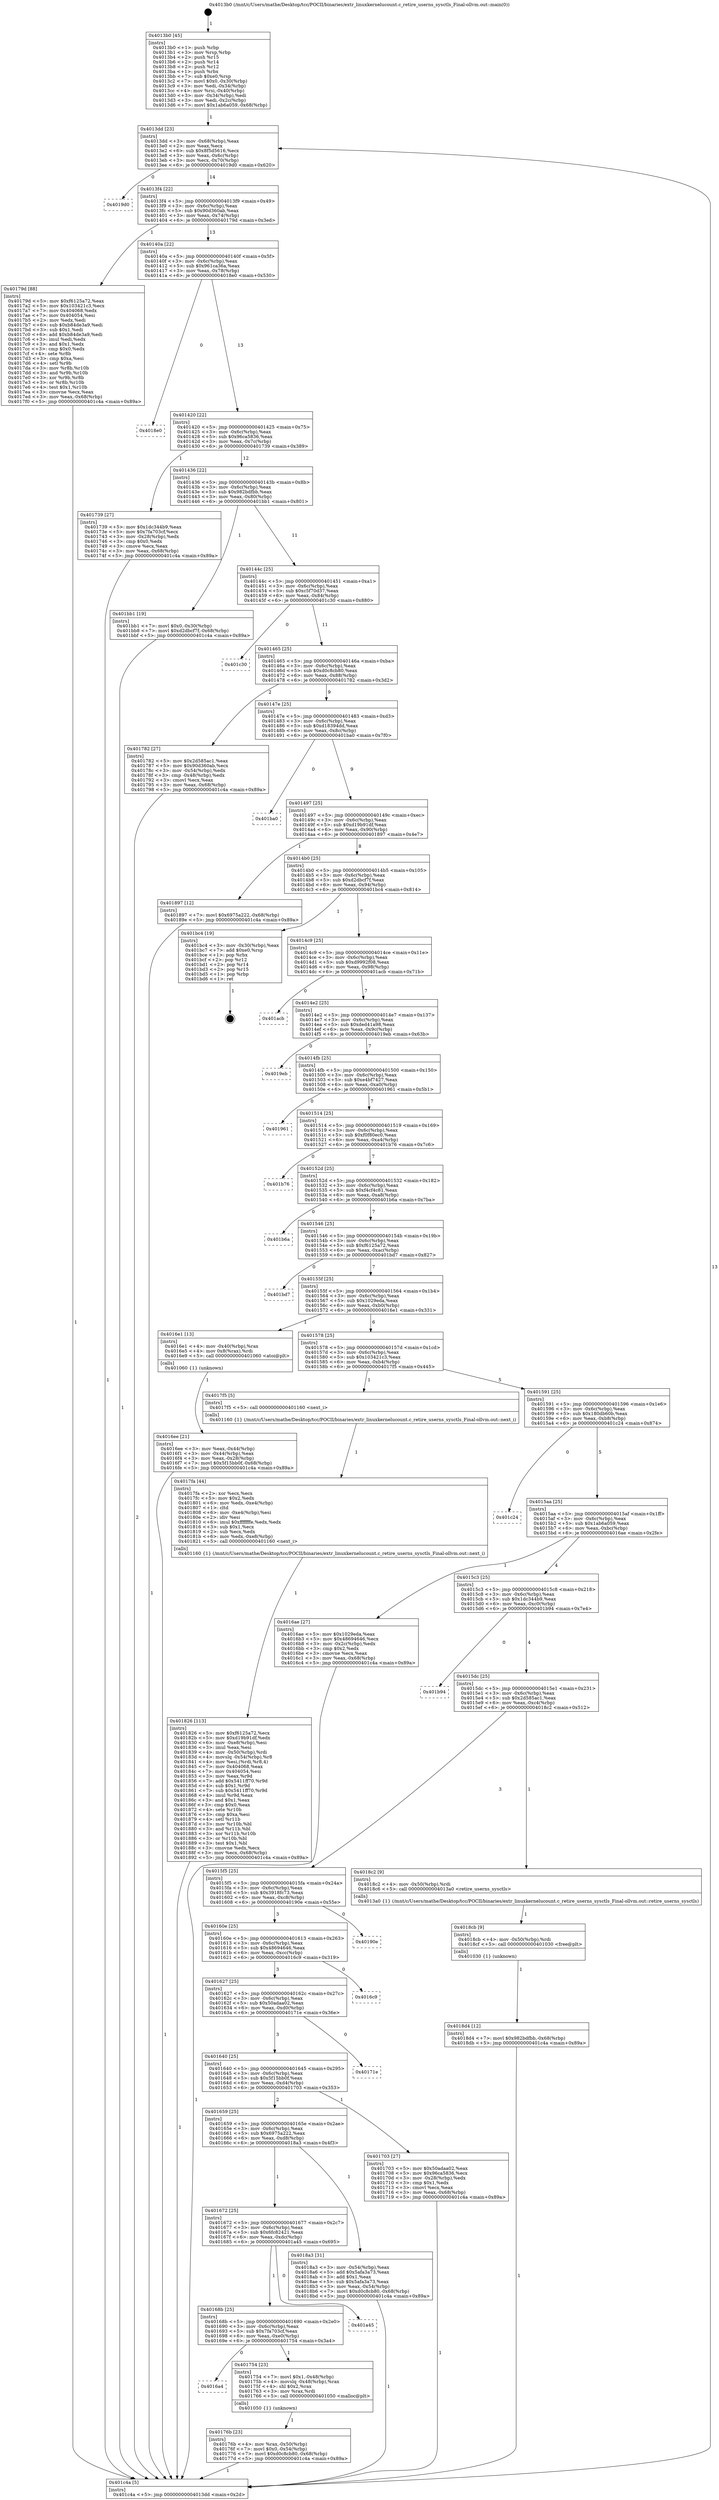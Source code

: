 digraph "0x4013b0" {
  label = "0x4013b0 (/mnt/c/Users/mathe/Desktop/tcc/POCII/binaries/extr_linuxkernelucount.c_retire_userns_sysctls_Final-ollvm.out::main(0))"
  labelloc = "t"
  node[shape=record]

  Entry [label="",width=0.3,height=0.3,shape=circle,fillcolor=black,style=filled]
  "0x4013dd" [label="{
     0x4013dd [23]\l
     | [instrs]\l
     &nbsp;&nbsp;0x4013dd \<+3\>: mov -0x68(%rbp),%eax\l
     &nbsp;&nbsp;0x4013e0 \<+2\>: mov %eax,%ecx\l
     &nbsp;&nbsp;0x4013e2 \<+6\>: sub $0x8f5d5616,%ecx\l
     &nbsp;&nbsp;0x4013e8 \<+3\>: mov %eax,-0x6c(%rbp)\l
     &nbsp;&nbsp;0x4013eb \<+3\>: mov %ecx,-0x70(%rbp)\l
     &nbsp;&nbsp;0x4013ee \<+6\>: je 00000000004019d0 \<main+0x620\>\l
  }"]
  "0x4019d0" [label="{
     0x4019d0\l
  }", style=dashed]
  "0x4013f4" [label="{
     0x4013f4 [22]\l
     | [instrs]\l
     &nbsp;&nbsp;0x4013f4 \<+5\>: jmp 00000000004013f9 \<main+0x49\>\l
     &nbsp;&nbsp;0x4013f9 \<+3\>: mov -0x6c(%rbp),%eax\l
     &nbsp;&nbsp;0x4013fc \<+5\>: sub $0x90d360ab,%eax\l
     &nbsp;&nbsp;0x401401 \<+3\>: mov %eax,-0x74(%rbp)\l
     &nbsp;&nbsp;0x401404 \<+6\>: je 000000000040179d \<main+0x3ed\>\l
  }"]
  Exit [label="",width=0.3,height=0.3,shape=circle,fillcolor=black,style=filled,peripheries=2]
  "0x40179d" [label="{
     0x40179d [88]\l
     | [instrs]\l
     &nbsp;&nbsp;0x40179d \<+5\>: mov $0xf6125a72,%eax\l
     &nbsp;&nbsp;0x4017a2 \<+5\>: mov $0x103421c3,%ecx\l
     &nbsp;&nbsp;0x4017a7 \<+7\>: mov 0x404068,%edx\l
     &nbsp;&nbsp;0x4017ae \<+7\>: mov 0x404054,%esi\l
     &nbsp;&nbsp;0x4017b5 \<+2\>: mov %edx,%edi\l
     &nbsp;&nbsp;0x4017b7 \<+6\>: sub $0xb84de3a9,%edi\l
     &nbsp;&nbsp;0x4017bd \<+3\>: sub $0x1,%edi\l
     &nbsp;&nbsp;0x4017c0 \<+6\>: add $0xb84de3a9,%edi\l
     &nbsp;&nbsp;0x4017c6 \<+3\>: imul %edi,%edx\l
     &nbsp;&nbsp;0x4017c9 \<+3\>: and $0x1,%edx\l
     &nbsp;&nbsp;0x4017cc \<+3\>: cmp $0x0,%edx\l
     &nbsp;&nbsp;0x4017cf \<+4\>: sete %r8b\l
     &nbsp;&nbsp;0x4017d3 \<+3\>: cmp $0xa,%esi\l
     &nbsp;&nbsp;0x4017d6 \<+4\>: setl %r9b\l
     &nbsp;&nbsp;0x4017da \<+3\>: mov %r8b,%r10b\l
     &nbsp;&nbsp;0x4017dd \<+3\>: and %r9b,%r10b\l
     &nbsp;&nbsp;0x4017e0 \<+3\>: xor %r9b,%r8b\l
     &nbsp;&nbsp;0x4017e3 \<+3\>: or %r8b,%r10b\l
     &nbsp;&nbsp;0x4017e6 \<+4\>: test $0x1,%r10b\l
     &nbsp;&nbsp;0x4017ea \<+3\>: cmovne %ecx,%eax\l
     &nbsp;&nbsp;0x4017ed \<+3\>: mov %eax,-0x68(%rbp)\l
     &nbsp;&nbsp;0x4017f0 \<+5\>: jmp 0000000000401c4a \<main+0x89a\>\l
  }"]
  "0x40140a" [label="{
     0x40140a [22]\l
     | [instrs]\l
     &nbsp;&nbsp;0x40140a \<+5\>: jmp 000000000040140f \<main+0x5f\>\l
     &nbsp;&nbsp;0x40140f \<+3\>: mov -0x6c(%rbp),%eax\l
     &nbsp;&nbsp;0x401412 \<+5\>: sub $0x961ca36a,%eax\l
     &nbsp;&nbsp;0x401417 \<+3\>: mov %eax,-0x78(%rbp)\l
     &nbsp;&nbsp;0x40141a \<+6\>: je 00000000004018e0 \<main+0x530\>\l
  }"]
  "0x4018d4" [label="{
     0x4018d4 [12]\l
     | [instrs]\l
     &nbsp;&nbsp;0x4018d4 \<+7\>: movl $0x982bdfbb,-0x68(%rbp)\l
     &nbsp;&nbsp;0x4018db \<+5\>: jmp 0000000000401c4a \<main+0x89a\>\l
  }"]
  "0x4018e0" [label="{
     0x4018e0\l
  }", style=dashed]
  "0x401420" [label="{
     0x401420 [22]\l
     | [instrs]\l
     &nbsp;&nbsp;0x401420 \<+5\>: jmp 0000000000401425 \<main+0x75\>\l
     &nbsp;&nbsp;0x401425 \<+3\>: mov -0x6c(%rbp),%eax\l
     &nbsp;&nbsp;0x401428 \<+5\>: sub $0x96ca5836,%eax\l
     &nbsp;&nbsp;0x40142d \<+3\>: mov %eax,-0x7c(%rbp)\l
     &nbsp;&nbsp;0x401430 \<+6\>: je 0000000000401739 \<main+0x389\>\l
  }"]
  "0x4018cb" [label="{
     0x4018cb [9]\l
     | [instrs]\l
     &nbsp;&nbsp;0x4018cb \<+4\>: mov -0x50(%rbp),%rdi\l
     &nbsp;&nbsp;0x4018cf \<+5\>: call 0000000000401030 \<free@plt\>\l
     | [calls]\l
     &nbsp;&nbsp;0x401030 \{1\} (unknown)\l
  }"]
  "0x401739" [label="{
     0x401739 [27]\l
     | [instrs]\l
     &nbsp;&nbsp;0x401739 \<+5\>: mov $0x1dc344b9,%eax\l
     &nbsp;&nbsp;0x40173e \<+5\>: mov $0x7fa703cf,%ecx\l
     &nbsp;&nbsp;0x401743 \<+3\>: mov -0x28(%rbp),%edx\l
     &nbsp;&nbsp;0x401746 \<+3\>: cmp $0x0,%edx\l
     &nbsp;&nbsp;0x401749 \<+3\>: cmove %ecx,%eax\l
     &nbsp;&nbsp;0x40174c \<+3\>: mov %eax,-0x68(%rbp)\l
     &nbsp;&nbsp;0x40174f \<+5\>: jmp 0000000000401c4a \<main+0x89a\>\l
  }"]
  "0x401436" [label="{
     0x401436 [22]\l
     | [instrs]\l
     &nbsp;&nbsp;0x401436 \<+5\>: jmp 000000000040143b \<main+0x8b\>\l
     &nbsp;&nbsp;0x40143b \<+3\>: mov -0x6c(%rbp),%eax\l
     &nbsp;&nbsp;0x40143e \<+5\>: sub $0x982bdfbb,%eax\l
     &nbsp;&nbsp;0x401443 \<+3\>: mov %eax,-0x80(%rbp)\l
     &nbsp;&nbsp;0x401446 \<+6\>: je 0000000000401bb1 \<main+0x801\>\l
  }"]
  "0x401826" [label="{
     0x401826 [113]\l
     | [instrs]\l
     &nbsp;&nbsp;0x401826 \<+5\>: mov $0xf6125a72,%ecx\l
     &nbsp;&nbsp;0x40182b \<+5\>: mov $0xd19b91df,%edx\l
     &nbsp;&nbsp;0x401830 \<+6\>: mov -0xe8(%rbp),%esi\l
     &nbsp;&nbsp;0x401836 \<+3\>: imul %eax,%esi\l
     &nbsp;&nbsp;0x401839 \<+4\>: mov -0x50(%rbp),%rdi\l
     &nbsp;&nbsp;0x40183d \<+4\>: movslq -0x54(%rbp),%r8\l
     &nbsp;&nbsp;0x401841 \<+4\>: mov %esi,(%rdi,%r8,4)\l
     &nbsp;&nbsp;0x401845 \<+7\>: mov 0x404068,%eax\l
     &nbsp;&nbsp;0x40184c \<+7\>: mov 0x404054,%esi\l
     &nbsp;&nbsp;0x401853 \<+3\>: mov %eax,%r9d\l
     &nbsp;&nbsp;0x401856 \<+7\>: add $0x5411ff70,%r9d\l
     &nbsp;&nbsp;0x40185d \<+4\>: sub $0x1,%r9d\l
     &nbsp;&nbsp;0x401861 \<+7\>: sub $0x5411ff70,%r9d\l
     &nbsp;&nbsp;0x401868 \<+4\>: imul %r9d,%eax\l
     &nbsp;&nbsp;0x40186c \<+3\>: and $0x1,%eax\l
     &nbsp;&nbsp;0x40186f \<+3\>: cmp $0x0,%eax\l
     &nbsp;&nbsp;0x401872 \<+4\>: sete %r10b\l
     &nbsp;&nbsp;0x401876 \<+3\>: cmp $0xa,%esi\l
     &nbsp;&nbsp;0x401879 \<+4\>: setl %r11b\l
     &nbsp;&nbsp;0x40187d \<+3\>: mov %r10b,%bl\l
     &nbsp;&nbsp;0x401880 \<+3\>: and %r11b,%bl\l
     &nbsp;&nbsp;0x401883 \<+3\>: xor %r11b,%r10b\l
     &nbsp;&nbsp;0x401886 \<+3\>: or %r10b,%bl\l
     &nbsp;&nbsp;0x401889 \<+3\>: test $0x1,%bl\l
     &nbsp;&nbsp;0x40188c \<+3\>: cmovne %edx,%ecx\l
     &nbsp;&nbsp;0x40188f \<+3\>: mov %ecx,-0x68(%rbp)\l
     &nbsp;&nbsp;0x401892 \<+5\>: jmp 0000000000401c4a \<main+0x89a\>\l
  }"]
  "0x401bb1" [label="{
     0x401bb1 [19]\l
     | [instrs]\l
     &nbsp;&nbsp;0x401bb1 \<+7\>: movl $0x0,-0x30(%rbp)\l
     &nbsp;&nbsp;0x401bb8 \<+7\>: movl $0xd2dbcf7f,-0x68(%rbp)\l
     &nbsp;&nbsp;0x401bbf \<+5\>: jmp 0000000000401c4a \<main+0x89a\>\l
  }"]
  "0x40144c" [label="{
     0x40144c [25]\l
     | [instrs]\l
     &nbsp;&nbsp;0x40144c \<+5\>: jmp 0000000000401451 \<main+0xa1\>\l
     &nbsp;&nbsp;0x401451 \<+3\>: mov -0x6c(%rbp),%eax\l
     &nbsp;&nbsp;0x401454 \<+5\>: sub $0xc5f70d37,%eax\l
     &nbsp;&nbsp;0x401459 \<+6\>: mov %eax,-0x84(%rbp)\l
     &nbsp;&nbsp;0x40145f \<+6\>: je 0000000000401c30 \<main+0x880\>\l
  }"]
  "0x4017fa" [label="{
     0x4017fa [44]\l
     | [instrs]\l
     &nbsp;&nbsp;0x4017fa \<+2\>: xor %ecx,%ecx\l
     &nbsp;&nbsp;0x4017fc \<+5\>: mov $0x2,%edx\l
     &nbsp;&nbsp;0x401801 \<+6\>: mov %edx,-0xe4(%rbp)\l
     &nbsp;&nbsp;0x401807 \<+1\>: cltd\l
     &nbsp;&nbsp;0x401808 \<+6\>: mov -0xe4(%rbp),%esi\l
     &nbsp;&nbsp;0x40180e \<+2\>: idiv %esi\l
     &nbsp;&nbsp;0x401810 \<+6\>: imul $0xfffffffe,%edx,%edx\l
     &nbsp;&nbsp;0x401816 \<+3\>: sub $0x1,%ecx\l
     &nbsp;&nbsp;0x401819 \<+2\>: sub %ecx,%edx\l
     &nbsp;&nbsp;0x40181b \<+6\>: mov %edx,-0xe8(%rbp)\l
     &nbsp;&nbsp;0x401821 \<+5\>: call 0000000000401160 \<next_i\>\l
     | [calls]\l
     &nbsp;&nbsp;0x401160 \{1\} (/mnt/c/Users/mathe/Desktop/tcc/POCII/binaries/extr_linuxkernelucount.c_retire_userns_sysctls_Final-ollvm.out::next_i)\l
  }"]
  "0x401c30" [label="{
     0x401c30\l
  }", style=dashed]
  "0x401465" [label="{
     0x401465 [25]\l
     | [instrs]\l
     &nbsp;&nbsp;0x401465 \<+5\>: jmp 000000000040146a \<main+0xba\>\l
     &nbsp;&nbsp;0x40146a \<+3\>: mov -0x6c(%rbp),%eax\l
     &nbsp;&nbsp;0x40146d \<+5\>: sub $0xd0c8cb80,%eax\l
     &nbsp;&nbsp;0x401472 \<+6\>: mov %eax,-0x88(%rbp)\l
     &nbsp;&nbsp;0x401478 \<+6\>: je 0000000000401782 \<main+0x3d2\>\l
  }"]
  "0x40176b" [label="{
     0x40176b [23]\l
     | [instrs]\l
     &nbsp;&nbsp;0x40176b \<+4\>: mov %rax,-0x50(%rbp)\l
     &nbsp;&nbsp;0x40176f \<+7\>: movl $0x0,-0x54(%rbp)\l
     &nbsp;&nbsp;0x401776 \<+7\>: movl $0xd0c8cb80,-0x68(%rbp)\l
     &nbsp;&nbsp;0x40177d \<+5\>: jmp 0000000000401c4a \<main+0x89a\>\l
  }"]
  "0x401782" [label="{
     0x401782 [27]\l
     | [instrs]\l
     &nbsp;&nbsp;0x401782 \<+5\>: mov $0x2d585ac1,%eax\l
     &nbsp;&nbsp;0x401787 \<+5\>: mov $0x90d360ab,%ecx\l
     &nbsp;&nbsp;0x40178c \<+3\>: mov -0x54(%rbp),%edx\l
     &nbsp;&nbsp;0x40178f \<+3\>: cmp -0x48(%rbp),%edx\l
     &nbsp;&nbsp;0x401792 \<+3\>: cmovl %ecx,%eax\l
     &nbsp;&nbsp;0x401795 \<+3\>: mov %eax,-0x68(%rbp)\l
     &nbsp;&nbsp;0x401798 \<+5\>: jmp 0000000000401c4a \<main+0x89a\>\l
  }"]
  "0x40147e" [label="{
     0x40147e [25]\l
     | [instrs]\l
     &nbsp;&nbsp;0x40147e \<+5\>: jmp 0000000000401483 \<main+0xd3\>\l
     &nbsp;&nbsp;0x401483 \<+3\>: mov -0x6c(%rbp),%eax\l
     &nbsp;&nbsp;0x401486 \<+5\>: sub $0xd18394dd,%eax\l
     &nbsp;&nbsp;0x40148b \<+6\>: mov %eax,-0x8c(%rbp)\l
     &nbsp;&nbsp;0x401491 \<+6\>: je 0000000000401ba0 \<main+0x7f0\>\l
  }"]
  "0x4016a4" [label="{
     0x4016a4\l
  }", style=dashed]
  "0x401ba0" [label="{
     0x401ba0\l
  }", style=dashed]
  "0x401497" [label="{
     0x401497 [25]\l
     | [instrs]\l
     &nbsp;&nbsp;0x401497 \<+5\>: jmp 000000000040149c \<main+0xec\>\l
     &nbsp;&nbsp;0x40149c \<+3\>: mov -0x6c(%rbp),%eax\l
     &nbsp;&nbsp;0x40149f \<+5\>: sub $0xd19b91df,%eax\l
     &nbsp;&nbsp;0x4014a4 \<+6\>: mov %eax,-0x90(%rbp)\l
     &nbsp;&nbsp;0x4014aa \<+6\>: je 0000000000401897 \<main+0x4e7\>\l
  }"]
  "0x401754" [label="{
     0x401754 [23]\l
     | [instrs]\l
     &nbsp;&nbsp;0x401754 \<+7\>: movl $0x1,-0x48(%rbp)\l
     &nbsp;&nbsp;0x40175b \<+4\>: movslq -0x48(%rbp),%rax\l
     &nbsp;&nbsp;0x40175f \<+4\>: shl $0x2,%rax\l
     &nbsp;&nbsp;0x401763 \<+3\>: mov %rax,%rdi\l
     &nbsp;&nbsp;0x401766 \<+5\>: call 0000000000401050 \<malloc@plt\>\l
     | [calls]\l
     &nbsp;&nbsp;0x401050 \{1\} (unknown)\l
  }"]
  "0x401897" [label="{
     0x401897 [12]\l
     | [instrs]\l
     &nbsp;&nbsp;0x401897 \<+7\>: movl $0x6975a222,-0x68(%rbp)\l
     &nbsp;&nbsp;0x40189e \<+5\>: jmp 0000000000401c4a \<main+0x89a\>\l
  }"]
  "0x4014b0" [label="{
     0x4014b0 [25]\l
     | [instrs]\l
     &nbsp;&nbsp;0x4014b0 \<+5\>: jmp 00000000004014b5 \<main+0x105\>\l
     &nbsp;&nbsp;0x4014b5 \<+3\>: mov -0x6c(%rbp),%eax\l
     &nbsp;&nbsp;0x4014b8 \<+5\>: sub $0xd2dbcf7f,%eax\l
     &nbsp;&nbsp;0x4014bd \<+6\>: mov %eax,-0x94(%rbp)\l
     &nbsp;&nbsp;0x4014c3 \<+6\>: je 0000000000401bc4 \<main+0x814\>\l
  }"]
  "0x40168b" [label="{
     0x40168b [25]\l
     | [instrs]\l
     &nbsp;&nbsp;0x40168b \<+5\>: jmp 0000000000401690 \<main+0x2e0\>\l
     &nbsp;&nbsp;0x401690 \<+3\>: mov -0x6c(%rbp),%eax\l
     &nbsp;&nbsp;0x401693 \<+5\>: sub $0x7fa703cf,%eax\l
     &nbsp;&nbsp;0x401698 \<+6\>: mov %eax,-0xe0(%rbp)\l
     &nbsp;&nbsp;0x40169e \<+6\>: je 0000000000401754 \<main+0x3a4\>\l
  }"]
  "0x401bc4" [label="{
     0x401bc4 [19]\l
     | [instrs]\l
     &nbsp;&nbsp;0x401bc4 \<+3\>: mov -0x30(%rbp),%eax\l
     &nbsp;&nbsp;0x401bc7 \<+7\>: add $0xe0,%rsp\l
     &nbsp;&nbsp;0x401bce \<+1\>: pop %rbx\l
     &nbsp;&nbsp;0x401bcf \<+2\>: pop %r12\l
     &nbsp;&nbsp;0x401bd1 \<+2\>: pop %r14\l
     &nbsp;&nbsp;0x401bd3 \<+2\>: pop %r15\l
     &nbsp;&nbsp;0x401bd5 \<+1\>: pop %rbp\l
     &nbsp;&nbsp;0x401bd6 \<+1\>: ret\l
  }"]
  "0x4014c9" [label="{
     0x4014c9 [25]\l
     | [instrs]\l
     &nbsp;&nbsp;0x4014c9 \<+5\>: jmp 00000000004014ce \<main+0x11e\>\l
     &nbsp;&nbsp;0x4014ce \<+3\>: mov -0x6c(%rbp),%eax\l
     &nbsp;&nbsp;0x4014d1 \<+5\>: sub $0xd9992f08,%eax\l
     &nbsp;&nbsp;0x4014d6 \<+6\>: mov %eax,-0x98(%rbp)\l
     &nbsp;&nbsp;0x4014dc \<+6\>: je 0000000000401acb \<main+0x71b\>\l
  }"]
  "0x401a45" [label="{
     0x401a45\l
  }", style=dashed]
  "0x401acb" [label="{
     0x401acb\l
  }", style=dashed]
  "0x4014e2" [label="{
     0x4014e2 [25]\l
     | [instrs]\l
     &nbsp;&nbsp;0x4014e2 \<+5\>: jmp 00000000004014e7 \<main+0x137\>\l
     &nbsp;&nbsp;0x4014e7 \<+3\>: mov -0x6c(%rbp),%eax\l
     &nbsp;&nbsp;0x4014ea \<+5\>: sub $0xded41a98,%eax\l
     &nbsp;&nbsp;0x4014ef \<+6\>: mov %eax,-0x9c(%rbp)\l
     &nbsp;&nbsp;0x4014f5 \<+6\>: je 00000000004019eb \<main+0x63b\>\l
  }"]
  "0x401672" [label="{
     0x401672 [25]\l
     | [instrs]\l
     &nbsp;&nbsp;0x401672 \<+5\>: jmp 0000000000401677 \<main+0x2c7\>\l
     &nbsp;&nbsp;0x401677 \<+3\>: mov -0x6c(%rbp),%eax\l
     &nbsp;&nbsp;0x40167a \<+5\>: sub $0x6fc82421,%eax\l
     &nbsp;&nbsp;0x40167f \<+6\>: mov %eax,-0xdc(%rbp)\l
     &nbsp;&nbsp;0x401685 \<+6\>: je 0000000000401a45 \<main+0x695\>\l
  }"]
  "0x4019eb" [label="{
     0x4019eb\l
  }", style=dashed]
  "0x4014fb" [label="{
     0x4014fb [25]\l
     | [instrs]\l
     &nbsp;&nbsp;0x4014fb \<+5\>: jmp 0000000000401500 \<main+0x150\>\l
     &nbsp;&nbsp;0x401500 \<+3\>: mov -0x6c(%rbp),%eax\l
     &nbsp;&nbsp;0x401503 \<+5\>: sub $0xe4bf7427,%eax\l
     &nbsp;&nbsp;0x401508 \<+6\>: mov %eax,-0xa0(%rbp)\l
     &nbsp;&nbsp;0x40150e \<+6\>: je 0000000000401961 \<main+0x5b1\>\l
  }"]
  "0x4018a3" [label="{
     0x4018a3 [31]\l
     | [instrs]\l
     &nbsp;&nbsp;0x4018a3 \<+3\>: mov -0x54(%rbp),%eax\l
     &nbsp;&nbsp;0x4018a6 \<+5\>: add $0x5afa3a73,%eax\l
     &nbsp;&nbsp;0x4018ab \<+3\>: add $0x1,%eax\l
     &nbsp;&nbsp;0x4018ae \<+5\>: sub $0x5afa3a73,%eax\l
     &nbsp;&nbsp;0x4018b3 \<+3\>: mov %eax,-0x54(%rbp)\l
     &nbsp;&nbsp;0x4018b6 \<+7\>: movl $0xd0c8cb80,-0x68(%rbp)\l
     &nbsp;&nbsp;0x4018bd \<+5\>: jmp 0000000000401c4a \<main+0x89a\>\l
  }"]
  "0x401961" [label="{
     0x401961\l
  }", style=dashed]
  "0x401514" [label="{
     0x401514 [25]\l
     | [instrs]\l
     &nbsp;&nbsp;0x401514 \<+5\>: jmp 0000000000401519 \<main+0x169\>\l
     &nbsp;&nbsp;0x401519 \<+3\>: mov -0x6c(%rbp),%eax\l
     &nbsp;&nbsp;0x40151c \<+5\>: sub $0xf0f80ec0,%eax\l
     &nbsp;&nbsp;0x401521 \<+6\>: mov %eax,-0xa4(%rbp)\l
     &nbsp;&nbsp;0x401527 \<+6\>: je 0000000000401b76 \<main+0x7c6\>\l
  }"]
  "0x401659" [label="{
     0x401659 [25]\l
     | [instrs]\l
     &nbsp;&nbsp;0x401659 \<+5\>: jmp 000000000040165e \<main+0x2ae\>\l
     &nbsp;&nbsp;0x40165e \<+3\>: mov -0x6c(%rbp),%eax\l
     &nbsp;&nbsp;0x401661 \<+5\>: sub $0x6975a222,%eax\l
     &nbsp;&nbsp;0x401666 \<+6\>: mov %eax,-0xd8(%rbp)\l
     &nbsp;&nbsp;0x40166c \<+6\>: je 00000000004018a3 \<main+0x4f3\>\l
  }"]
  "0x401b76" [label="{
     0x401b76\l
  }", style=dashed]
  "0x40152d" [label="{
     0x40152d [25]\l
     | [instrs]\l
     &nbsp;&nbsp;0x40152d \<+5\>: jmp 0000000000401532 \<main+0x182\>\l
     &nbsp;&nbsp;0x401532 \<+3\>: mov -0x6c(%rbp),%eax\l
     &nbsp;&nbsp;0x401535 \<+5\>: sub $0xf4cf4c81,%eax\l
     &nbsp;&nbsp;0x40153a \<+6\>: mov %eax,-0xa8(%rbp)\l
     &nbsp;&nbsp;0x401540 \<+6\>: je 0000000000401b6a \<main+0x7ba\>\l
  }"]
  "0x401703" [label="{
     0x401703 [27]\l
     | [instrs]\l
     &nbsp;&nbsp;0x401703 \<+5\>: mov $0x50adaa02,%eax\l
     &nbsp;&nbsp;0x401708 \<+5\>: mov $0x96ca5836,%ecx\l
     &nbsp;&nbsp;0x40170d \<+3\>: mov -0x28(%rbp),%edx\l
     &nbsp;&nbsp;0x401710 \<+3\>: cmp $0x1,%edx\l
     &nbsp;&nbsp;0x401713 \<+3\>: cmovl %ecx,%eax\l
     &nbsp;&nbsp;0x401716 \<+3\>: mov %eax,-0x68(%rbp)\l
     &nbsp;&nbsp;0x401719 \<+5\>: jmp 0000000000401c4a \<main+0x89a\>\l
  }"]
  "0x401b6a" [label="{
     0x401b6a\l
  }", style=dashed]
  "0x401546" [label="{
     0x401546 [25]\l
     | [instrs]\l
     &nbsp;&nbsp;0x401546 \<+5\>: jmp 000000000040154b \<main+0x19b\>\l
     &nbsp;&nbsp;0x40154b \<+3\>: mov -0x6c(%rbp),%eax\l
     &nbsp;&nbsp;0x40154e \<+5\>: sub $0xf6125a72,%eax\l
     &nbsp;&nbsp;0x401553 \<+6\>: mov %eax,-0xac(%rbp)\l
     &nbsp;&nbsp;0x401559 \<+6\>: je 0000000000401bd7 \<main+0x827\>\l
  }"]
  "0x401640" [label="{
     0x401640 [25]\l
     | [instrs]\l
     &nbsp;&nbsp;0x401640 \<+5\>: jmp 0000000000401645 \<main+0x295\>\l
     &nbsp;&nbsp;0x401645 \<+3\>: mov -0x6c(%rbp),%eax\l
     &nbsp;&nbsp;0x401648 \<+5\>: sub $0x5f15bb0f,%eax\l
     &nbsp;&nbsp;0x40164d \<+6\>: mov %eax,-0xd4(%rbp)\l
     &nbsp;&nbsp;0x401653 \<+6\>: je 0000000000401703 \<main+0x353\>\l
  }"]
  "0x401bd7" [label="{
     0x401bd7\l
  }", style=dashed]
  "0x40155f" [label="{
     0x40155f [25]\l
     | [instrs]\l
     &nbsp;&nbsp;0x40155f \<+5\>: jmp 0000000000401564 \<main+0x1b4\>\l
     &nbsp;&nbsp;0x401564 \<+3\>: mov -0x6c(%rbp),%eax\l
     &nbsp;&nbsp;0x401567 \<+5\>: sub $0x1029eda,%eax\l
     &nbsp;&nbsp;0x40156c \<+6\>: mov %eax,-0xb0(%rbp)\l
     &nbsp;&nbsp;0x401572 \<+6\>: je 00000000004016e1 \<main+0x331\>\l
  }"]
  "0x40171e" [label="{
     0x40171e\l
  }", style=dashed]
  "0x4016e1" [label="{
     0x4016e1 [13]\l
     | [instrs]\l
     &nbsp;&nbsp;0x4016e1 \<+4\>: mov -0x40(%rbp),%rax\l
     &nbsp;&nbsp;0x4016e5 \<+4\>: mov 0x8(%rax),%rdi\l
     &nbsp;&nbsp;0x4016e9 \<+5\>: call 0000000000401060 \<atoi@plt\>\l
     | [calls]\l
     &nbsp;&nbsp;0x401060 \{1\} (unknown)\l
  }"]
  "0x401578" [label="{
     0x401578 [25]\l
     | [instrs]\l
     &nbsp;&nbsp;0x401578 \<+5\>: jmp 000000000040157d \<main+0x1cd\>\l
     &nbsp;&nbsp;0x40157d \<+3\>: mov -0x6c(%rbp),%eax\l
     &nbsp;&nbsp;0x401580 \<+5\>: sub $0x103421c3,%eax\l
     &nbsp;&nbsp;0x401585 \<+6\>: mov %eax,-0xb4(%rbp)\l
     &nbsp;&nbsp;0x40158b \<+6\>: je 00000000004017f5 \<main+0x445\>\l
  }"]
  "0x401627" [label="{
     0x401627 [25]\l
     | [instrs]\l
     &nbsp;&nbsp;0x401627 \<+5\>: jmp 000000000040162c \<main+0x27c\>\l
     &nbsp;&nbsp;0x40162c \<+3\>: mov -0x6c(%rbp),%eax\l
     &nbsp;&nbsp;0x40162f \<+5\>: sub $0x50adaa02,%eax\l
     &nbsp;&nbsp;0x401634 \<+6\>: mov %eax,-0xd0(%rbp)\l
     &nbsp;&nbsp;0x40163a \<+6\>: je 000000000040171e \<main+0x36e\>\l
  }"]
  "0x4017f5" [label="{
     0x4017f5 [5]\l
     | [instrs]\l
     &nbsp;&nbsp;0x4017f5 \<+5\>: call 0000000000401160 \<next_i\>\l
     | [calls]\l
     &nbsp;&nbsp;0x401160 \{1\} (/mnt/c/Users/mathe/Desktop/tcc/POCII/binaries/extr_linuxkernelucount.c_retire_userns_sysctls_Final-ollvm.out::next_i)\l
  }"]
  "0x401591" [label="{
     0x401591 [25]\l
     | [instrs]\l
     &nbsp;&nbsp;0x401591 \<+5\>: jmp 0000000000401596 \<main+0x1e6\>\l
     &nbsp;&nbsp;0x401596 \<+3\>: mov -0x6c(%rbp),%eax\l
     &nbsp;&nbsp;0x401599 \<+5\>: sub $0x180db60b,%eax\l
     &nbsp;&nbsp;0x40159e \<+6\>: mov %eax,-0xb8(%rbp)\l
     &nbsp;&nbsp;0x4015a4 \<+6\>: je 0000000000401c24 \<main+0x874\>\l
  }"]
  "0x4016c9" [label="{
     0x4016c9\l
  }", style=dashed]
  "0x401c24" [label="{
     0x401c24\l
  }", style=dashed]
  "0x4015aa" [label="{
     0x4015aa [25]\l
     | [instrs]\l
     &nbsp;&nbsp;0x4015aa \<+5\>: jmp 00000000004015af \<main+0x1ff\>\l
     &nbsp;&nbsp;0x4015af \<+3\>: mov -0x6c(%rbp),%eax\l
     &nbsp;&nbsp;0x4015b2 \<+5\>: sub $0x1ab6a059,%eax\l
     &nbsp;&nbsp;0x4015b7 \<+6\>: mov %eax,-0xbc(%rbp)\l
     &nbsp;&nbsp;0x4015bd \<+6\>: je 00000000004016ae \<main+0x2fe\>\l
  }"]
  "0x40160e" [label="{
     0x40160e [25]\l
     | [instrs]\l
     &nbsp;&nbsp;0x40160e \<+5\>: jmp 0000000000401613 \<main+0x263\>\l
     &nbsp;&nbsp;0x401613 \<+3\>: mov -0x6c(%rbp),%eax\l
     &nbsp;&nbsp;0x401616 \<+5\>: sub $0x48694646,%eax\l
     &nbsp;&nbsp;0x40161b \<+6\>: mov %eax,-0xcc(%rbp)\l
     &nbsp;&nbsp;0x401621 \<+6\>: je 00000000004016c9 \<main+0x319\>\l
  }"]
  "0x4016ae" [label="{
     0x4016ae [27]\l
     | [instrs]\l
     &nbsp;&nbsp;0x4016ae \<+5\>: mov $0x1029eda,%eax\l
     &nbsp;&nbsp;0x4016b3 \<+5\>: mov $0x48694646,%ecx\l
     &nbsp;&nbsp;0x4016b8 \<+3\>: mov -0x2c(%rbp),%edx\l
     &nbsp;&nbsp;0x4016bb \<+3\>: cmp $0x2,%edx\l
     &nbsp;&nbsp;0x4016be \<+3\>: cmovne %ecx,%eax\l
     &nbsp;&nbsp;0x4016c1 \<+3\>: mov %eax,-0x68(%rbp)\l
     &nbsp;&nbsp;0x4016c4 \<+5\>: jmp 0000000000401c4a \<main+0x89a\>\l
  }"]
  "0x4015c3" [label="{
     0x4015c3 [25]\l
     | [instrs]\l
     &nbsp;&nbsp;0x4015c3 \<+5\>: jmp 00000000004015c8 \<main+0x218\>\l
     &nbsp;&nbsp;0x4015c8 \<+3\>: mov -0x6c(%rbp),%eax\l
     &nbsp;&nbsp;0x4015cb \<+5\>: sub $0x1dc344b9,%eax\l
     &nbsp;&nbsp;0x4015d0 \<+6\>: mov %eax,-0xc0(%rbp)\l
     &nbsp;&nbsp;0x4015d6 \<+6\>: je 0000000000401b94 \<main+0x7e4\>\l
  }"]
  "0x401c4a" [label="{
     0x401c4a [5]\l
     | [instrs]\l
     &nbsp;&nbsp;0x401c4a \<+5\>: jmp 00000000004013dd \<main+0x2d\>\l
  }"]
  "0x4013b0" [label="{
     0x4013b0 [45]\l
     | [instrs]\l
     &nbsp;&nbsp;0x4013b0 \<+1\>: push %rbp\l
     &nbsp;&nbsp;0x4013b1 \<+3\>: mov %rsp,%rbp\l
     &nbsp;&nbsp;0x4013b4 \<+2\>: push %r15\l
     &nbsp;&nbsp;0x4013b6 \<+2\>: push %r14\l
     &nbsp;&nbsp;0x4013b8 \<+2\>: push %r12\l
     &nbsp;&nbsp;0x4013ba \<+1\>: push %rbx\l
     &nbsp;&nbsp;0x4013bb \<+7\>: sub $0xe0,%rsp\l
     &nbsp;&nbsp;0x4013c2 \<+7\>: movl $0x0,-0x30(%rbp)\l
     &nbsp;&nbsp;0x4013c9 \<+3\>: mov %edi,-0x34(%rbp)\l
     &nbsp;&nbsp;0x4013cc \<+4\>: mov %rsi,-0x40(%rbp)\l
     &nbsp;&nbsp;0x4013d0 \<+3\>: mov -0x34(%rbp),%edi\l
     &nbsp;&nbsp;0x4013d3 \<+3\>: mov %edi,-0x2c(%rbp)\l
     &nbsp;&nbsp;0x4013d6 \<+7\>: movl $0x1ab6a059,-0x68(%rbp)\l
  }"]
  "0x4016ee" [label="{
     0x4016ee [21]\l
     | [instrs]\l
     &nbsp;&nbsp;0x4016ee \<+3\>: mov %eax,-0x44(%rbp)\l
     &nbsp;&nbsp;0x4016f1 \<+3\>: mov -0x44(%rbp),%eax\l
     &nbsp;&nbsp;0x4016f4 \<+3\>: mov %eax,-0x28(%rbp)\l
     &nbsp;&nbsp;0x4016f7 \<+7\>: movl $0x5f15bb0f,-0x68(%rbp)\l
     &nbsp;&nbsp;0x4016fe \<+5\>: jmp 0000000000401c4a \<main+0x89a\>\l
  }"]
  "0x40190e" [label="{
     0x40190e\l
  }", style=dashed]
  "0x401b94" [label="{
     0x401b94\l
  }", style=dashed]
  "0x4015dc" [label="{
     0x4015dc [25]\l
     | [instrs]\l
     &nbsp;&nbsp;0x4015dc \<+5\>: jmp 00000000004015e1 \<main+0x231\>\l
     &nbsp;&nbsp;0x4015e1 \<+3\>: mov -0x6c(%rbp),%eax\l
     &nbsp;&nbsp;0x4015e4 \<+5\>: sub $0x2d585ac1,%eax\l
     &nbsp;&nbsp;0x4015e9 \<+6\>: mov %eax,-0xc4(%rbp)\l
     &nbsp;&nbsp;0x4015ef \<+6\>: je 00000000004018c2 \<main+0x512\>\l
  }"]
  "0x4015f5" [label="{
     0x4015f5 [25]\l
     | [instrs]\l
     &nbsp;&nbsp;0x4015f5 \<+5\>: jmp 00000000004015fa \<main+0x24a\>\l
     &nbsp;&nbsp;0x4015fa \<+3\>: mov -0x6c(%rbp),%eax\l
     &nbsp;&nbsp;0x4015fd \<+5\>: sub $0x3918fc73,%eax\l
     &nbsp;&nbsp;0x401602 \<+6\>: mov %eax,-0xc8(%rbp)\l
     &nbsp;&nbsp;0x401608 \<+6\>: je 000000000040190e \<main+0x55e\>\l
  }"]
  "0x4018c2" [label="{
     0x4018c2 [9]\l
     | [instrs]\l
     &nbsp;&nbsp;0x4018c2 \<+4\>: mov -0x50(%rbp),%rdi\l
     &nbsp;&nbsp;0x4018c6 \<+5\>: call 00000000004013a0 \<retire_userns_sysctls\>\l
     | [calls]\l
     &nbsp;&nbsp;0x4013a0 \{1\} (/mnt/c/Users/mathe/Desktop/tcc/POCII/binaries/extr_linuxkernelucount.c_retire_userns_sysctls_Final-ollvm.out::retire_userns_sysctls)\l
  }"]
  Entry -> "0x4013b0" [label=" 1"]
  "0x4013dd" -> "0x4019d0" [label=" 0"]
  "0x4013dd" -> "0x4013f4" [label=" 14"]
  "0x401bc4" -> Exit [label=" 1"]
  "0x4013f4" -> "0x40179d" [label=" 1"]
  "0x4013f4" -> "0x40140a" [label=" 13"]
  "0x401bb1" -> "0x401c4a" [label=" 1"]
  "0x40140a" -> "0x4018e0" [label=" 0"]
  "0x40140a" -> "0x401420" [label=" 13"]
  "0x4018d4" -> "0x401c4a" [label=" 1"]
  "0x401420" -> "0x401739" [label=" 1"]
  "0x401420" -> "0x401436" [label=" 12"]
  "0x4018cb" -> "0x4018d4" [label=" 1"]
  "0x401436" -> "0x401bb1" [label=" 1"]
  "0x401436" -> "0x40144c" [label=" 11"]
  "0x4018c2" -> "0x4018cb" [label=" 1"]
  "0x40144c" -> "0x401c30" [label=" 0"]
  "0x40144c" -> "0x401465" [label=" 11"]
  "0x4018a3" -> "0x401c4a" [label=" 1"]
  "0x401465" -> "0x401782" [label=" 2"]
  "0x401465" -> "0x40147e" [label=" 9"]
  "0x401897" -> "0x401c4a" [label=" 1"]
  "0x40147e" -> "0x401ba0" [label=" 0"]
  "0x40147e" -> "0x401497" [label=" 9"]
  "0x401826" -> "0x401c4a" [label=" 1"]
  "0x401497" -> "0x401897" [label=" 1"]
  "0x401497" -> "0x4014b0" [label=" 8"]
  "0x4017fa" -> "0x401826" [label=" 1"]
  "0x4014b0" -> "0x401bc4" [label=" 1"]
  "0x4014b0" -> "0x4014c9" [label=" 7"]
  "0x40179d" -> "0x401c4a" [label=" 1"]
  "0x4014c9" -> "0x401acb" [label=" 0"]
  "0x4014c9" -> "0x4014e2" [label=" 7"]
  "0x401782" -> "0x401c4a" [label=" 2"]
  "0x4014e2" -> "0x4019eb" [label=" 0"]
  "0x4014e2" -> "0x4014fb" [label=" 7"]
  "0x401754" -> "0x40176b" [label=" 1"]
  "0x4014fb" -> "0x401961" [label=" 0"]
  "0x4014fb" -> "0x401514" [label=" 7"]
  "0x40168b" -> "0x4016a4" [label=" 0"]
  "0x401514" -> "0x401b76" [label=" 0"]
  "0x401514" -> "0x40152d" [label=" 7"]
  "0x4017f5" -> "0x4017fa" [label=" 1"]
  "0x40152d" -> "0x401b6a" [label=" 0"]
  "0x40152d" -> "0x401546" [label=" 7"]
  "0x401672" -> "0x40168b" [label=" 1"]
  "0x401546" -> "0x401bd7" [label=" 0"]
  "0x401546" -> "0x40155f" [label=" 7"]
  "0x40176b" -> "0x401c4a" [label=" 1"]
  "0x40155f" -> "0x4016e1" [label=" 1"]
  "0x40155f" -> "0x401578" [label=" 6"]
  "0x401659" -> "0x401672" [label=" 1"]
  "0x401578" -> "0x4017f5" [label=" 1"]
  "0x401578" -> "0x401591" [label=" 5"]
  "0x40168b" -> "0x401754" [label=" 1"]
  "0x401591" -> "0x401c24" [label=" 0"]
  "0x401591" -> "0x4015aa" [label=" 5"]
  "0x401739" -> "0x401c4a" [label=" 1"]
  "0x4015aa" -> "0x4016ae" [label=" 1"]
  "0x4015aa" -> "0x4015c3" [label=" 4"]
  "0x4016ae" -> "0x401c4a" [label=" 1"]
  "0x4013b0" -> "0x4013dd" [label=" 1"]
  "0x401c4a" -> "0x4013dd" [label=" 13"]
  "0x4016e1" -> "0x4016ee" [label=" 1"]
  "0x4016ee" -> "0x401c4a" [label=" 1"]
  "0x401640" -> "0x401659" [label=" 2"]
  "0x4015c3" -> "0x401b94" [label=" 0"]
  "0x4015c3" -> "0x4015dc" [label=" 4"]
  "0x401640" -> "0x401703" [label=" 1"]
  "0x4015dc" -> "0x4018c2" [label=" 1"]
  "0x4015dc" -> "0x4015f5" [label=" 3"]
  "0x401672" -> "0x401a45" [label=" 0"]
  "0x4015f5" -> "0x40190e" [label=" 0"]
  "0x4015f5" -> "0x40160e" [label=" 3"]
  "0x401703" -> "0x401c4a" [label=" 1"]
  "0x40160e" -> "0x4016c9" [label=" 0"]
  "0x40160e" -> "0x401627" [label=" 3"]
  "0x401659" -> "0x4018a3" [label=" 1"]
  "0x401627" -> "0x40171e" [label=" 0"]
  "0x401627" -> "0x401640" [label=" 3"]
}
